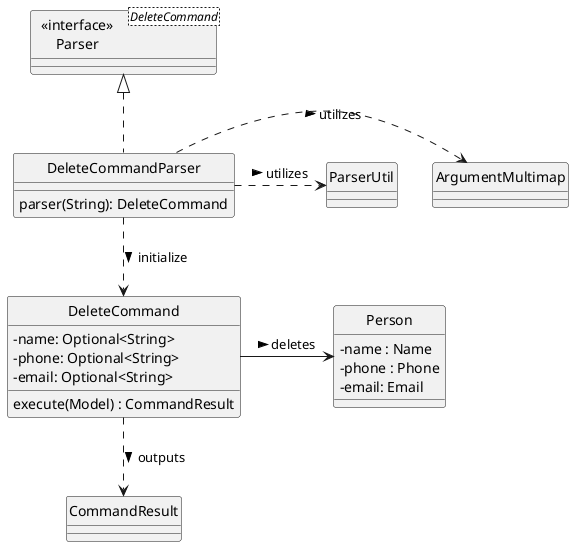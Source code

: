 @startuml
hide circle
skinparam classAttributeIconSize 0

Class "  <<interface>>  \nParser" as Parser<DeleteCommand>
Class DeleteCommandParser {
    parser(String): DeleteCommand
}

Class DeleteCommand {
  -name: Optional<String>
  -phone: Optional<String>
  -email: Optional<String>
  execute(Model) : CommandResult
}
Class CommandResult

Class ArgumentMultimap
Class ParserUtil

Class Person {
  -name : Name
  -phone : Phone
  -email: Email
}

DeleteCommandParser .up.|> Parser

DeleteCommandParser .down.> DeleteCommand: initialize >
DeleteCommandParser .right.> ArgumentMultimap: utilizes >
DeleteCommandParser .right.> ParserUtil: utilizes >

DeleteCommand .down.> CommandResult: outputs >


DeleteCommand -right-> Person: deletes >

@enduml
